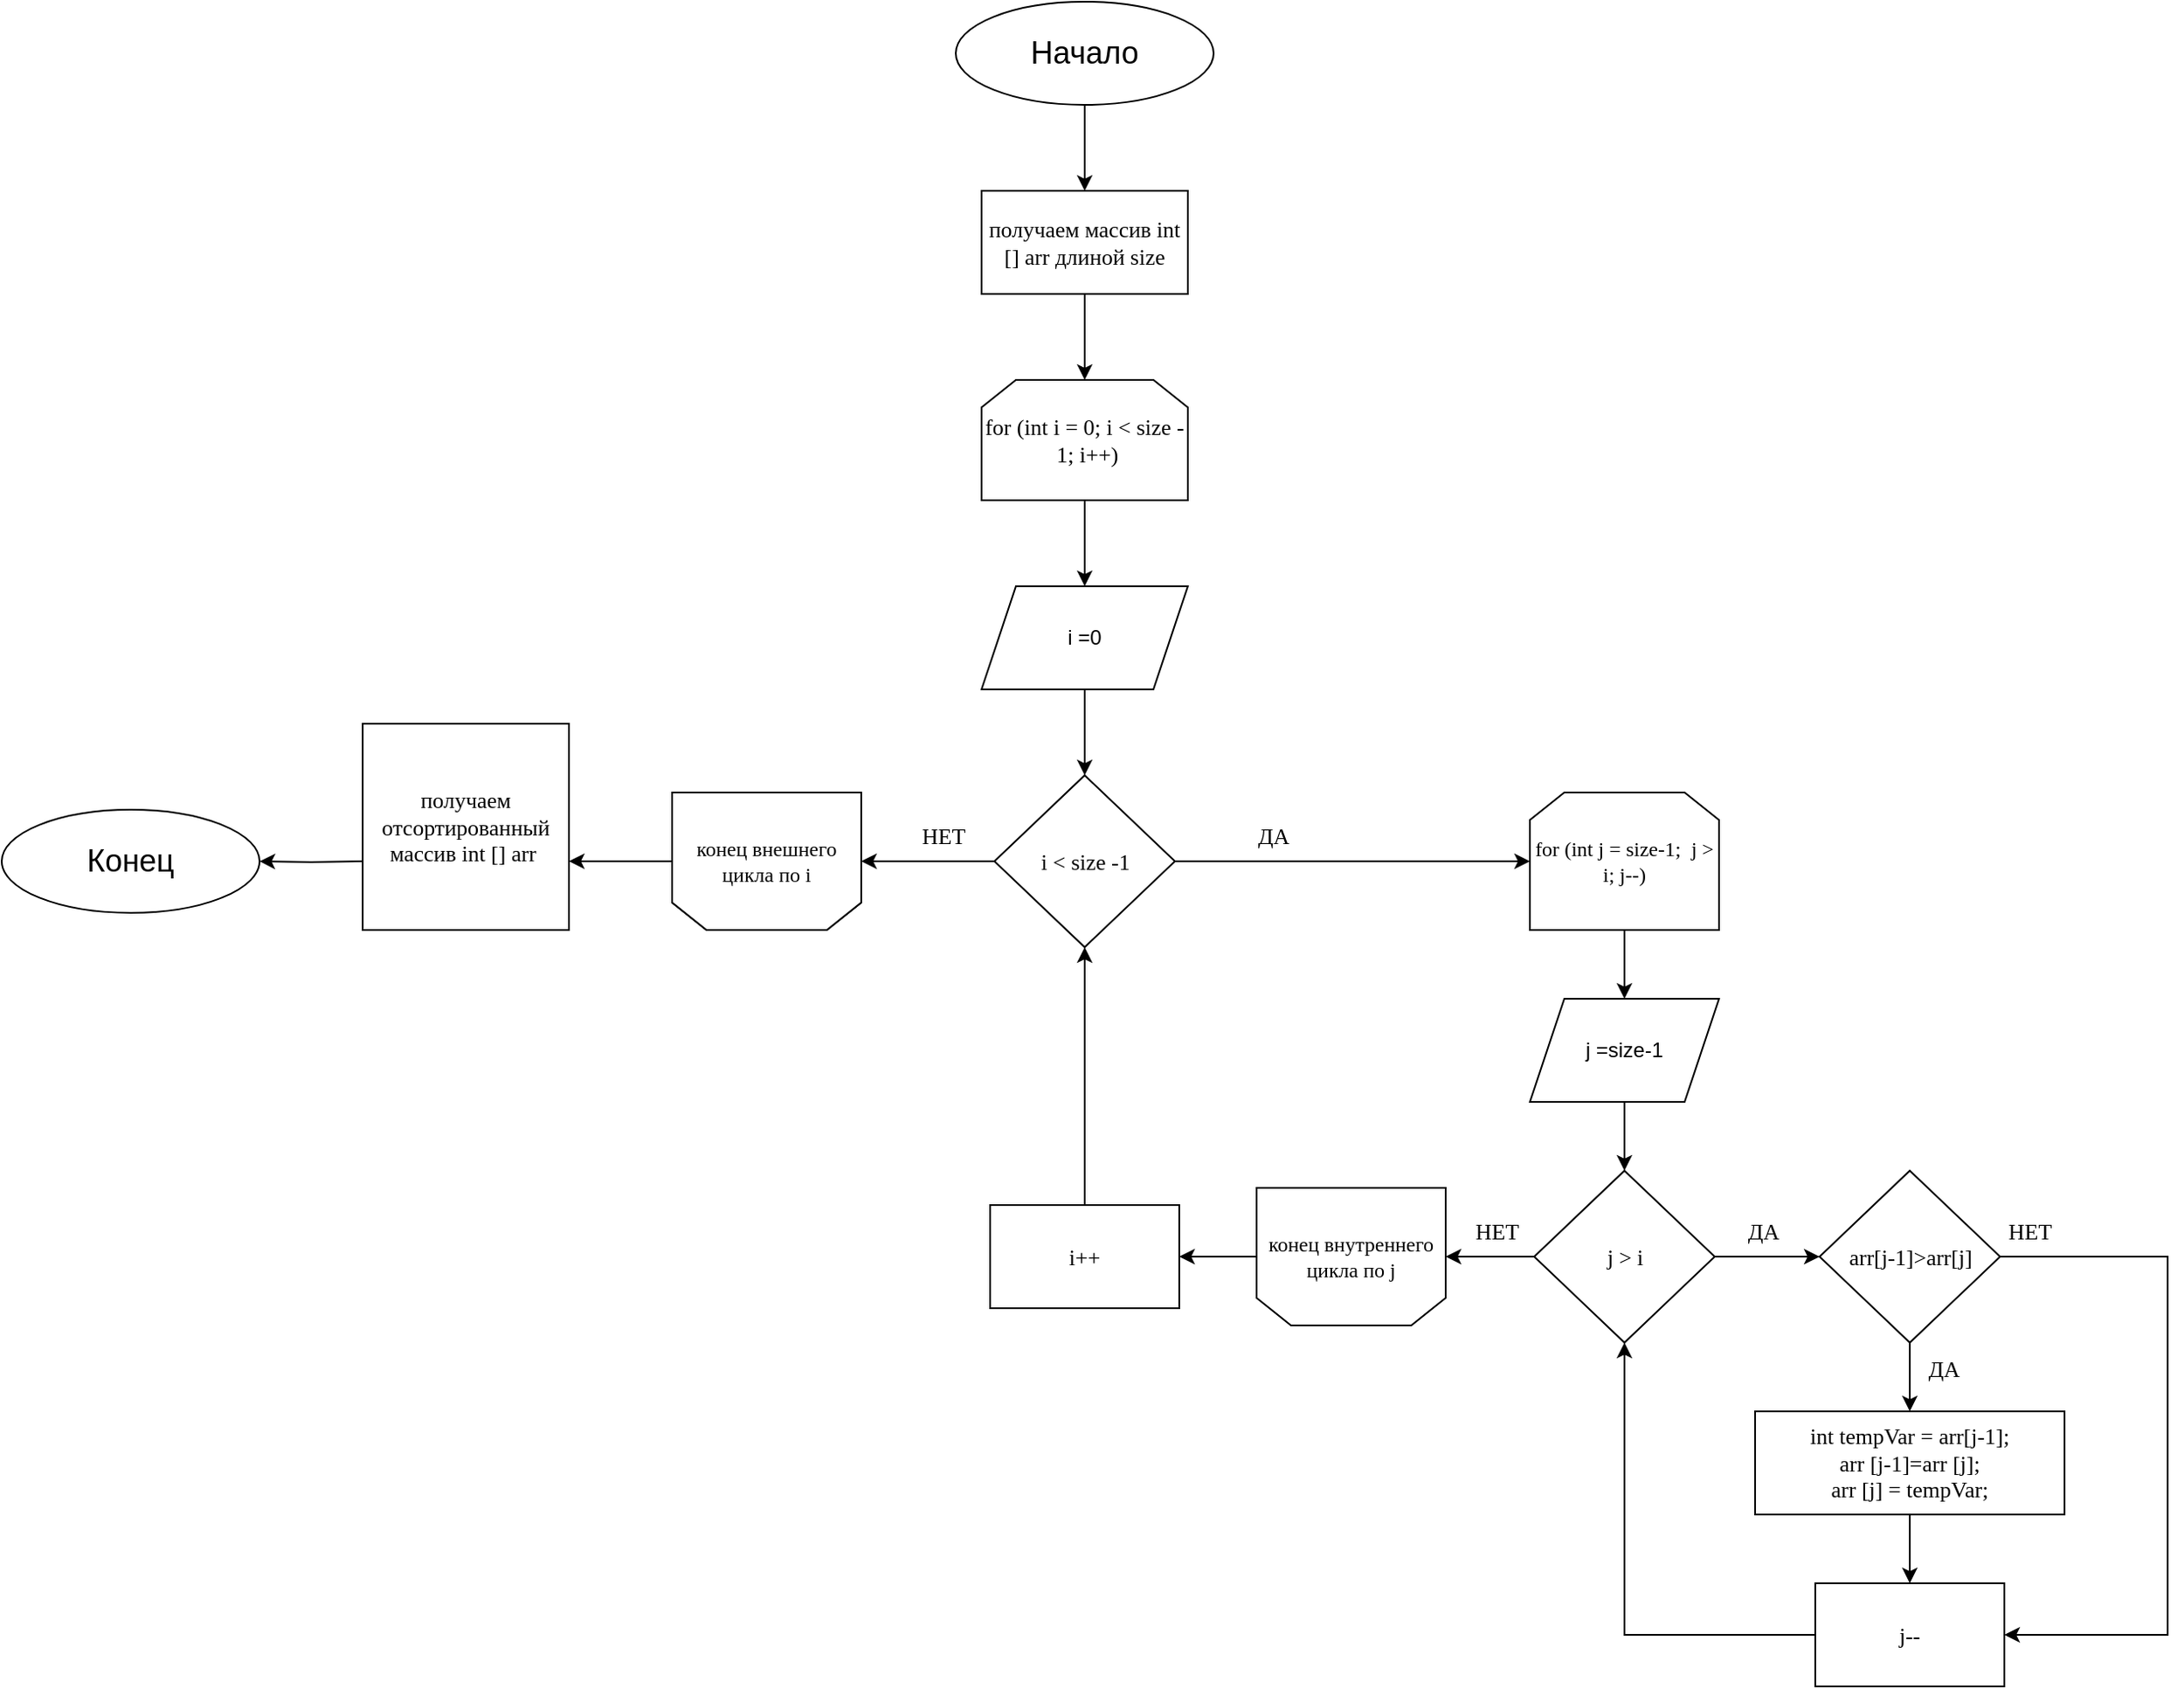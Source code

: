 <mxfile version="17.4.0" type="device" pages="2"><diagram id="welP-UOWTOO7EaFpIUE8" name="Page-1"><mxGraphModel dx="3327" dy="867" grid="1" gridSize="10" guides="1" tooltips="1" connect="1" arrows="1" fold="1" page="1" pageScale="1" pageWidth="1654" pageHeight="1169" math="0" shadow="0"><root><mxCell id="0"/><mxCell id="1" parent="0"/><mxCell id="c_eUSUPZ33lh3MeQNRzi-1" value="Начало" style="ellipse;whiteSpace=wrap;html=1;fontSize=18;" vertex="1" parent="1"><mxGeometry x="-865" y="95" width="150" height="60" as="geometry"/></mxCell><mxCell id="c_eUSUPZ33lh3MeQNRzi-4" value="" style="endArrow=classic;html=1;rounded=0;exitX=0.5;exitY=1;exitDx=0;exitDy=0;entryX=0.5;entryY=0;entryDx=0;entryDy=0;" edge="1" parent="1" source="c_eUSUPZ33lh3MeQNRzi-1"><mxGeometry width="50" height="50" relative="1" as="geometry"><mxPoint x="-790" y="175" as="sourcePoint"/><mxPoint x="-790" y="205" as="targetPoint"/></mxGeometry></mxCell><mxCell id="c_eUSUPZ33lh3MeQNRzi-5" value="i =0" style="shape=parallelogram;perimeter=parallelogramPerimeter;whiteSpace=wrap;html=1;fixedSize=1;" vertex="1" parent="1"><mxGeometry x="-850" y="435" width="120" height="60" as="geometry"/></mxCell><mxCell id="c_eUSUPZ33lh3MeQNRzi-6" value="&lt;p style=&quot;font-size: 13px&quot;&gt;&lt;font face=&quot;Verdana&quot; style=&quot;font-size: 13px&quot;&gt;&lt;span class=&quot;kwd&quot; style=&quot;padding: 0px; margin: 0px; outline: none; font-size: 13px; text-align: justify;&quot;&gt;for&lt;/span&gt;&lt;span style=&quot;font-size: 13px ; text-align: justify&quot;&gt;&amp;nbsp;(&lt;/span&gt;&lt;span class=&quot;kwd&quot; style=&quot;padding: 0px; margin: 0px; outline: none; font-size: 13px; text-align: justify;&quot;&gt;int&lt;/span&gt;&lt;span style=&quot;font-size: 13px ; text-align: justify&quot;&gt;&amp;nbsp;i&amp;nbsp;=&amp;nbsp;0; i&amp;nbsp;&lt;/span&gt;&lt;/font&gt;&lt;span style=&quot;text-align: justify ; font-family: &amp;quot;verdana&amp;quot;&quot;&gt;&amp;lt;&amp;nbsp;size&amp;nbsp;-&amp;nbsp;1;&amp;nbsp;i++)&lt;/span&gt;&lt;/p&gt;" style="shape=loopLimit;whiteSpace=wrap;html=1;direction=east;fontSize=13;spacing=2;fontColor=#000000;" vertex="1" parent="1"><mxGeometry x="-850" y="315" width="120" height="70" as="geometry"/></mxCell><mxCell id="c_eUSUPZ33lh3MeQNRzi-8" value="" style="endArrow=classic;html=1;rounded=0;entryX=0.5;entryY=0;entryDx=0;entryDy=0;exitX=0.5;exitY=1;exitDx=0;exitDy=0;" edge="1" parent="1" source="c_eUSUPZ33lh3MeQNRzi-6" target="c_eUSUPZ33lh3MeQNRzi-5"><mxGeometry width="50" height="50" relative="1" as="geometry"><mxPoint x="-782" y="365" as="sourcePoint"/><mxPoint x="-770" y="335" as="targetPoint"/></mxGeometry></mxCell><mxCell id="c_eUSUPZ33lh3MeQNRzi-9" value="" style="endArrow=classic;html=1;rounded=0;exitX=0.5;exitY=1;exitDx=0;exitDy=0;entryX=0.5;entryY=0;entryDx=0;entryDy=0;" edge="1" parent="1" source="c_eUSUPZ33lh3MeQNRzi-5" target="c_eUSUPZ33lh3MeQNRzi-28"><mxGeometry width="50" height="50" relative="1" as="geometry"><mxPoint x="-760" y="335" as="sourcePoint"/><mxPoint x="-650" y="435" as="targetPoint"/></mxGeometry></mxCell><mxCell id="c_eUSUPZ33lh3MeQNRzi-10" value="&lt;p style=&quot;font-size: 12px&quot;&gt;&lt;font face=&quot;Verdana&quot; style=&quot;font-size: 12px&quot;&gt;&lt;span class=&quot;kwd&quot; style=&quot;padding: 0px; margin: 0px; outline: none; font-size: 12px; text-align: justify;&quot;&gt;for&lt;/span&gt;&lt;span style=&quot;font-size: 12px ; text-align: justify&quot;&gt;&amp;nbsp;(&lt;/span&gt;&lt;span class=&quot;kwd&quot; style=&quot;padding: 0px; margin: 0px; outline: none; font-size: 12px; text-align: justify;&quot;&gt;int&lt;/span&gt;&lt;span style=&quot;font-size: 12px ; text-align: justify&quot;&gt;&amp;nbsp;j = size-1;&amp;nbsp;&amp;nbsp;&lt;/span&gt;&lt;/font&gt;&lt;span style=&quot;text-align: justify ; font-family: &amp;quot;verdana&amp;quot;&quot;&gt;j &amp;gt; i; j--)&lt;/span&gt;&lt;/p&gt;" style="shape=loopLimit;whiteSpace=wrap;html=1;direction=east;fontSize=12;fontColor=#000000;" vertex="1" parent="1"><mxGeometry x="-531" y="555" width="110" height="80" as="geometry"/></mxCell><mxCell id="c_eUSUPZ33lh3MeQNRzi-11" value="j =size-1" style="shape=parallelogram;perimeter=parallelogramPerimeter;whiteSpace=wrap;html=1;fixedSize=1;" vertex="1" parent="1"><mxGeometry x="-531" y="675" width="110" height="60" as="geometry"/></mxCell><mxCell id="c_eUSUPZ33lh3MeQNRzi-12" value="" style="endArrow=classic;html=1;rounded=0;exitX=0.5;exitY=1;exitDx=0;exitDy=0;entryX=0.5;entryY=0;entryDx=0;entryDy=0;" edge="1" parent="1" source="c_eUSUPZ33lh3MeQNRzi-10" target="c_eUSUPZ33lh3MeQNRzi-11"><mxGeometry width="50" height="50" relative="1" as="geometry"><mxPoint x="-690" y="335" as="sourcePoint"/><mxPoint x="-340" y="645" as="targetPoint"/></mxGeometry></mxCell><mxCell id="c_eUSUPZ33lh3MeQNRzi-13" value="получаем массив int [] arr длиной size" style="rounded=0;whiteSpace=wrap;html=1;labelBackgroundColor=none;fontFamily=Verdana;fontSize=13;" vertex="1" parent="1"><mxGeometry x="-850" y="205" width="120" height="60" as="geometry"/></mxCell><mxCell id="c_eUSUPZ33lh3MeQNRzi-15" value="" style="endArrow=classic;html=1;rounded=0;fontFamily=Verdana;fontSize=13;exitX=0.5;exitY=1;exitDx=0;exitDy=0;" edge="1" parent="1" source="c_eUSUPZ33lh3MeQNRzi-13" target="c_eUSUPZ33lh3MeQNRzi-6"><mxGeometry width="50" height="50" relative="1" as="geometry"><mxPoint x="-590" y="435" as="sourcePoint"/><mxPoint x="-540" y="385" as="targetPoint"/></mxGeometry></mxCell><mxCell id="c_eUSUPZ33lh3MeQNRzi-19" value="" style="edgeStyle=orthogonalEdgeStyle;rounded=0;orthogonalLoop=1;jettySize=auto;html=1;fontFamily=Verdana;fontSize=13;" edge="1" parent="1" source="c_eUSUPZ33lh3MeQNRzi-16" target="c_eUSUPZ33lh3MeQNRzi-18"><mxGeometry relative="1" as="geometry"/></mxCell><mxCell id="c_eUSUPZ33lh3MeQNRzi-44" style="edgeStyle=orthogonalEdgeStyle;rounded=0;orthogonalLoop=1;jettySize=auto;html=1;exitX=1;exitY=0.5;exitDx=0;exitDy=0;fontFamily=Verdana;fontSize=13;entryX=1;entryY=0.5;entryDx=0;entryDy=0;" edge="1" parent="1" source="c_eUSUPZ33lh3MeQNRzi-16" target="c_eUSUPZ33lh3MeQNRzi-20"><mxGeometry relative="1" as="geometry"><mxPoint x="-200" y="1045" as="targetPoint"/><Array as="points"><mxPoint x="-160" y="825"/><mxPoint x="-160" y="1045"/></Array></mxGeometry></mxCell><mxCell id="c_eUSUPZ33lh3MeQNRzi-16" value="arr[j-1]&amp;gt;arr[j]" style="rhombus;whiteSpace=wrap;html=1;labelBackgroundColor=none;fontFamily=Verdana;fontSize=13;" vertex="1" parent="1"><mxGeometry x="-362.5" y="775" width="105" height="100" as="geometry"/></mxCell><mxCell id="c_eUSUPZ33lh3MeQNRzi-17" value="" style="endArrow=classic;html=1;rounded=0;exitX=0.5;exitY=1;exitDx=0;exitDy=0;" edge="1" parent="1" source="c_eUSUPZ33lh3MeQNRzi-11"><mxGeometry width="50" height="50" relative="1" as="geometry"><mxPoint x="-515" y="695" as="sourcePoint"/><mxPoint x="-476" y="775" as="targetPoint"/></mxGeometry></mxCell><mxCell id="c_eUSUPZ33lh3MeQNRzi-18" value="int tempVar = arr[j-1];&lt;br&gt;arr [j-1]=arr [j];&lt;br&gt;arr [j] = tempVar;" style="whiteSpace=wrap;html=1;fontSize=13;fontFamily=Verdana;labelBackgroundColor=none;" vertex="1" parent="1"><mxGeometry x="-400" y="915" width="180" height="60" as="geometry"/></mxCell><mxCell id="c_eUSUPZ33lh3MeQNRzi-42" style="edgeStyle=orthogonalEdgeStyle;rounded=0;orthogonalLoop=1;jettySize=auto;html=1;exitX=0;exitY=0.5;exitDx=0;exitDy=0;entryX=0.5;entryY=1;entryDx=0;entryDy=0;fontFamily=Verdana;fontSize=13;" edge="1" parent="1" source="c_eUSUPZ33lh3MeQNRzi-20" target="c_eUSUPZ33lh3MeQNRzi-27"><mxGeometry relative="1" as="geometry"/></mxCell><mxCell id="c_eUSUPZ33lh3MeQNRzi-20" value="j--" style="whiteSpace=wrap;html=1;fontSize=13;fontFamily=Verdana;labelBackgroundColor=none;" vertex="1" parent="1"><mxGeometry x="-365" y="1015" width="110" height="60" as="geometry"/></mxCell><mxCell id="c_eUSUPZ33lh3MeQNRzi-23" value="НЕТ" style="text;html=1;strokeColor=none;fillColor=none;align=center;verticalAlign=middle;whiteSpace=wrap;rounded=0;labelBackgroundColor=none;fontFamily=Verdana;fontSize=13;" vertex="1" parent="1"><mxGeometry x="-270" y="795" width="60" height="30" as="geometry"/></mxCell><mxCell id="c_eUSUPZ33lh3MeQNRzi-43" style="edgeStyle=orthogonalEdgeStyle;rounded=0;orthogonalLoop=1;jettySize=auto;html=1;exitX=0;exitY=0.5;exitDx=0;exitDy=0;fontFamily=Verdana;fontSize=13;" edge="1" parent="1" source="c_eUSUPZ33lh3MeQNRzi-27"><mxGeometry relative="1" as="geometry"><mxPoint x="-580" y="825" as="targetPoint"/></mxGeometry></mxCell><mxCell id="c_eUSUPZ33lh3MeQNRzi-27" value="j &amp;gt; i" style="rhombus;whiteSpace=wrap;html=1;labelBackgroundColor=none;fontFamily=Verdana;fontSize=13;" vertex="1" parent="1"><mxGeometry x="-528.5" y="775" width="105" height="100" as="geometry"/></mxCell><mxCell id="c_eUSUPZ33lh3MeQNRzi-36" value="" style="edgeStyle=orthogonalEdgeStyle;rounded=0;orthogonalLoop=1;jettySize=auto;html=1;fontFamily=Verdana;fontSize=13;entryX=0;entryY=0.5;entryDx=0;entryDy=0;" edge="1" parent="1" source="c_eUSUPZ33lh3MeQNRzi-28" target="c_eUSUPZ33lh3MeQNRzi-52"><mxGeometry relative="1" as="geometry"><mxPoint x="-890" y="595" as="targetPoint"/></mxGeometry></mxCell><mxCell id="c_eUSUPZ33lh3MeQNRzi-28" value="i &amp;lt; size -1" style="rhombus;whiteSpace=wrap;html=1;labelBackgroundColor=none;fontFamily=Verdana;fontSize=13;" vertex="1" parent="1"><mxGeometry x="-842.5" y="545" width="105" height="100" as="geometry"/></mxCell><mxCell id="c_eUSUPZ33lh3MeQNRzi-30" value="" style="endArrow=classic;html=1;rounded=0;fontFamily=Verdana;fontSize=13;exitX=1;exitY=0.5;exitDx=0;exitDy=0;" edge="1" parent="1" source="c_eUSUPZ33lh3MeQNRzi-28" target="c_eUSUPZ33lh3MeQNRzi-10"><mxGeometry width="50" height="50" relative="1" as="geometry"><mxPoint x="-500" y="765" as="sourcePoint"/><mxPoint x="-450" y="715" as="targetPoint"/></mxGeometry></mxCell><mxCell id="c_eUSUPZ33lh3MeQNRzi-32" value="ДА" style="text;html=1;strokeColor=none;fillColor=none;align=center;verticalAlign=middle;whiteSpace=wrap;rounded=0;labelBackgroundColor=none;fontFamily=Verdana;fontSize=13;" vertex="1" parent="1"><mxGeometry x="-710" y="565" width="60" height="30" as="geometry"/></mxCell><mxCell id="c_eUSUPZ33lh3MeQNRzi-33" value="ДА" style="text;html=1;strokeColor=none;fillColor=none;align=center;verticalAlign=middle;whiteSpace=wrap;rounded=0;labelBackgroundColor=none;fontFamily=Verdana;fontSize=13;" vertex="1" parent="1"><mxGeometry x="-320" y="875" width="60" height="30" as="geometry"/></mxCell><mxCell id="c_eUSUPZ33lh3MeQNRzi-34" value="ДА" style="text;html=1;strokeColor=none;fillColor=none;align=center;verticalAlign=middle;whiteSpace=wrap;rounded=0;labelBackgroundColor=none;fontFamily=Verdana;fontSize=13;" vertex="1" parent="1"><mxGeometry x="-425" y="795" width="60" height="30" as="geometry"/></mxCell><mxCell id="c_eUSUPZ33lh3MeQNRzi-37" value="НЕТ" style="text;html=1;strokeColor=none;fillColor=none;align=center;verticalAlign=middle;whiteSpace=wrap;rounded=0;labelBackgroundColor=none;fontFamily=Verdana;fontSize=13;" vertex="1" parent="1"><mxGeometry x="-902.5" y="565" width="60" height="30" as="geometry"/></mxCell><mxCell id="c_eUSUPZ33lh3MeQNRzi-38" value="" style="endArrow=classic;html=1;rounded=0;fontFamily=Verdana;fontSize=13;exitX=1;exitY=0.5;exitDx=0;exitDy=0;entryX=0;entryY=0.5;entryDx=0;entryDy=0;" edge="1" parent="1" source="c_eUSUPZ33lh3MeQNRzi-27" target="c_eUSUPZ33lh3MeQNRzi-16"><mxGeometry width="50" height="50" relative="1" as="geometry"><mxPoint x="-500" y="665" as="sourcePoint"/><mxPoint x="-450" y="615" as="targetPoint"/></mxGeometry></mxCell><mxCell id="c_eUSUPZ33lh3MeQNRzi-40" value="" style="endArrow=classic;html=1;rounded=0;fontFamily=Verdana;fontSize=13;exitX=0.5;exitY=1;exitDx=0;exitDy=0;entryX=0.5;entryY=0;entryDx=0;entryDy=0;" edge="1" parent="1" source="c_eUSUPZ33lh3MeQNRzi-18" target="c_eUSUPZ33lh3MeQNRzi-20"><mxGeometry width="50" height="50" relative="1" as="geometry"><mxPoint x="-500" y="865" as="sourcePoint"/><mxPoint x="-450" y="815" as="targetPoint"/></mxGeometry></mxCell><mxCell id="c_eUSUPZ33lh3MeQNRzi-48" style="edgeStyle=orthogonalEdgeStyle;rounded=0;orthogonalLoop=1;jettySize=auto;html=1;exitX=1;exitY=0.5;exitDx=0;exitDy=0;entryX=1;entryY=0.5;entryDx=0;entryDy=0;fontFamily=Verdana;fontSize=13;" edge="1" parent="1" source="c_eUSUPZ33lh3MeQNRzi-46" target="c_eUSUPZ33lh3MeQNRzi-47"><mxGeometry relative="1" as="geometry"/></mxCell><mxCell id="c_eUSUPZ33lh3MeQNRzi-46" value="&lt;p style=&quot;font-size: 12px&quot;&gt;&lt;font face=&quot;Verdana&quot;&gt;конец внутреннего цикла по j&lt;/font&gt;&lt;/p&gt;" style="shape=loopLimit;whiteSpace=wrap;html=1;direction=west;fontSize=12;align=center;fontColor=#000000;" vertex="1" parent="1"><mxGeometry x="-690" y="785" width="110" height="80" as="geometry"/></mxCell><mxCell id="c_eUSUPZ33lh3MeQNRzi-50" style="edgeStyle=orthogonalEdgeStyle;rounded=0;orthogonalLoop=1;jettySize=auto;html=1;exitX=0.5;exitY=0;exitDx=0;exitDy=0;fontFamily=Verdana;fontSize=13;" edge="1" parent="1" source="c_eUSUPZ33lh3MeQNRzi-47"><mxGeometry relative="1" as="geometry"><mxPoint x="-790" y="645" as="targetPoint"/></mxGeometry></mxCell><mxCell id="c_eUSUPZ33lh3MeQNRzi-47" value="i++" style="whiteSpace=wrap;html=1;fontSize=13;fontFamily=Verdana;labelBackgroundColor=none;" vertex="1" parent="1"><mxGeometry x="-845" y="795" width="110" height="60" as="geometry"/></mxCell><mxCell id="c_eUSUPZ33lh3MeQNRzi-49" value="НЕТ" style="text;html=1;strokeColor=none;fillColor=none;align=center;verticalAlign=middle;whiteSpace=wrap;rounded=0;labelBackgroundColor=none;fontFamily=Verdana;fontSize=13;" vertex="1" parent="1"><mxGeometry x="-580" y="795" width="60" height="30" as="geometry"/></mxCell><mxCell id="c_eUSUPZ33lh3MeQNRzi-55" style="edgeStyle=orthogonalEdgeStyle;rounded=0;orthogonalLoop=1;jettySize=auto;html=1;exitX=1;exitY=0.5;exitDx=0;exitDy=0;entryX=1;entryY=0.5;entryDx=0;entryDy=0;fontFamily=Verdana;fontSize=13;" edge="1" parent="1" source="c_eUSUPZ33lh3MeQNRzi-52"><mxGeometry relative="1" as="geometry"><mxPoint x="-1090" y="595" as="targetPoint"/></mxGeometry></mxCell><mxCell id="c_eUSUPZ33lh3MeQNRzi-52" value="&lt;p style=&quot;font-size: 12px&quot;&gt;&lt;font color=&quot;#0000ff&quot; face=&quot;Verdana&quot;&gt;конец внешнего цикла по i&lt;/font&gt;&lt;/p&gt;" style="shape=loopLimit;whiteSpace=wrap;html=1;direction=west;fontSize=12;align=center;" vertex="1" parent="1"><mxGeometry x="-1030" y="555" width="110" height="80" as="geometry"/></mxCell><mxCell id="c_eUSUPZ33lh3MeQNRzi-57" style="edgeStyle=orthogonalEdgeStyle;rounded=0;orthogonalLoop=1;jettySize=auto;html=1;exitX=0;exitY=0.5;exitDx=0;exitDy=0;entryX=1;entryY=0.5;entryDx=0;entryDy=0;fontFamily=Verdana;fontSize=13;" edge="1" parent="1" target="c_eUSUPZ33lh3MeQNRzi-56"><mxGeometry relative="1" as="geometry"><mxPoint x="-1210" y="595" as="sourcePoint"/></mxGeometry></mxCell><mxCell id="c_eUSUPZ33lh3MeQNRzi-54" value="получаем отсортированный массив int [] arr&amp;nbsp;" style="rounded=0;whiteSpace=wrap;html=1;labelBackgroundColor=none;fontFamily=Verdana;fontSize=13;" vertex="1" parent="1"><mxGeometry x="-1210" y="515" width="120" height="120" as="geometry"/></mxCell><mxCell id="c_eUSUPZ33lh3MeQNRzi-56" value="Конец" style="ellipse;whiteSpace=wrap;html=1;fontSize=18;" vertex="1" parent="1"><mxGeometry x="-1420" y="565" width="150" height="60" as="geometry"/></mxCell><mxCell id="c_eUSUPZ33lh3MeQNRzi-58" value="&lt;p style=&quot;font-size: 12px&quot;&gt;&lt;font face=&quot;Verdana&quot;&gt;конец внешнего цикла по i&lt;/font&gt;&lt;/p&gt;" style="shape=loopLimit;whiteSpace=wrap;html=1;direction=west;fontSize=12;align=center;fontColor=#000000;" vertex="1" parent="1"><mxGeometry x="-1030" y="555" width="110" height="80" as="geometry"/></mxCell></root></mxGraphModel></diagram><diagram id="JjrmjxLq7f861wba6fug" name="Page-2"><mxGraphModel dx="1422" dy="737" grid="1" gridSize="10" guides="1" tooltips="1" connect="1" arrows="1" fold="1" page="1" pageScale="1" pageWidth="1654" pageHeight="1169" math="0" shadow="0"><root><mxCell id="0"/><mxCell id="1" parent="0"/></root></mxGraphModel></diagram></mxfile>